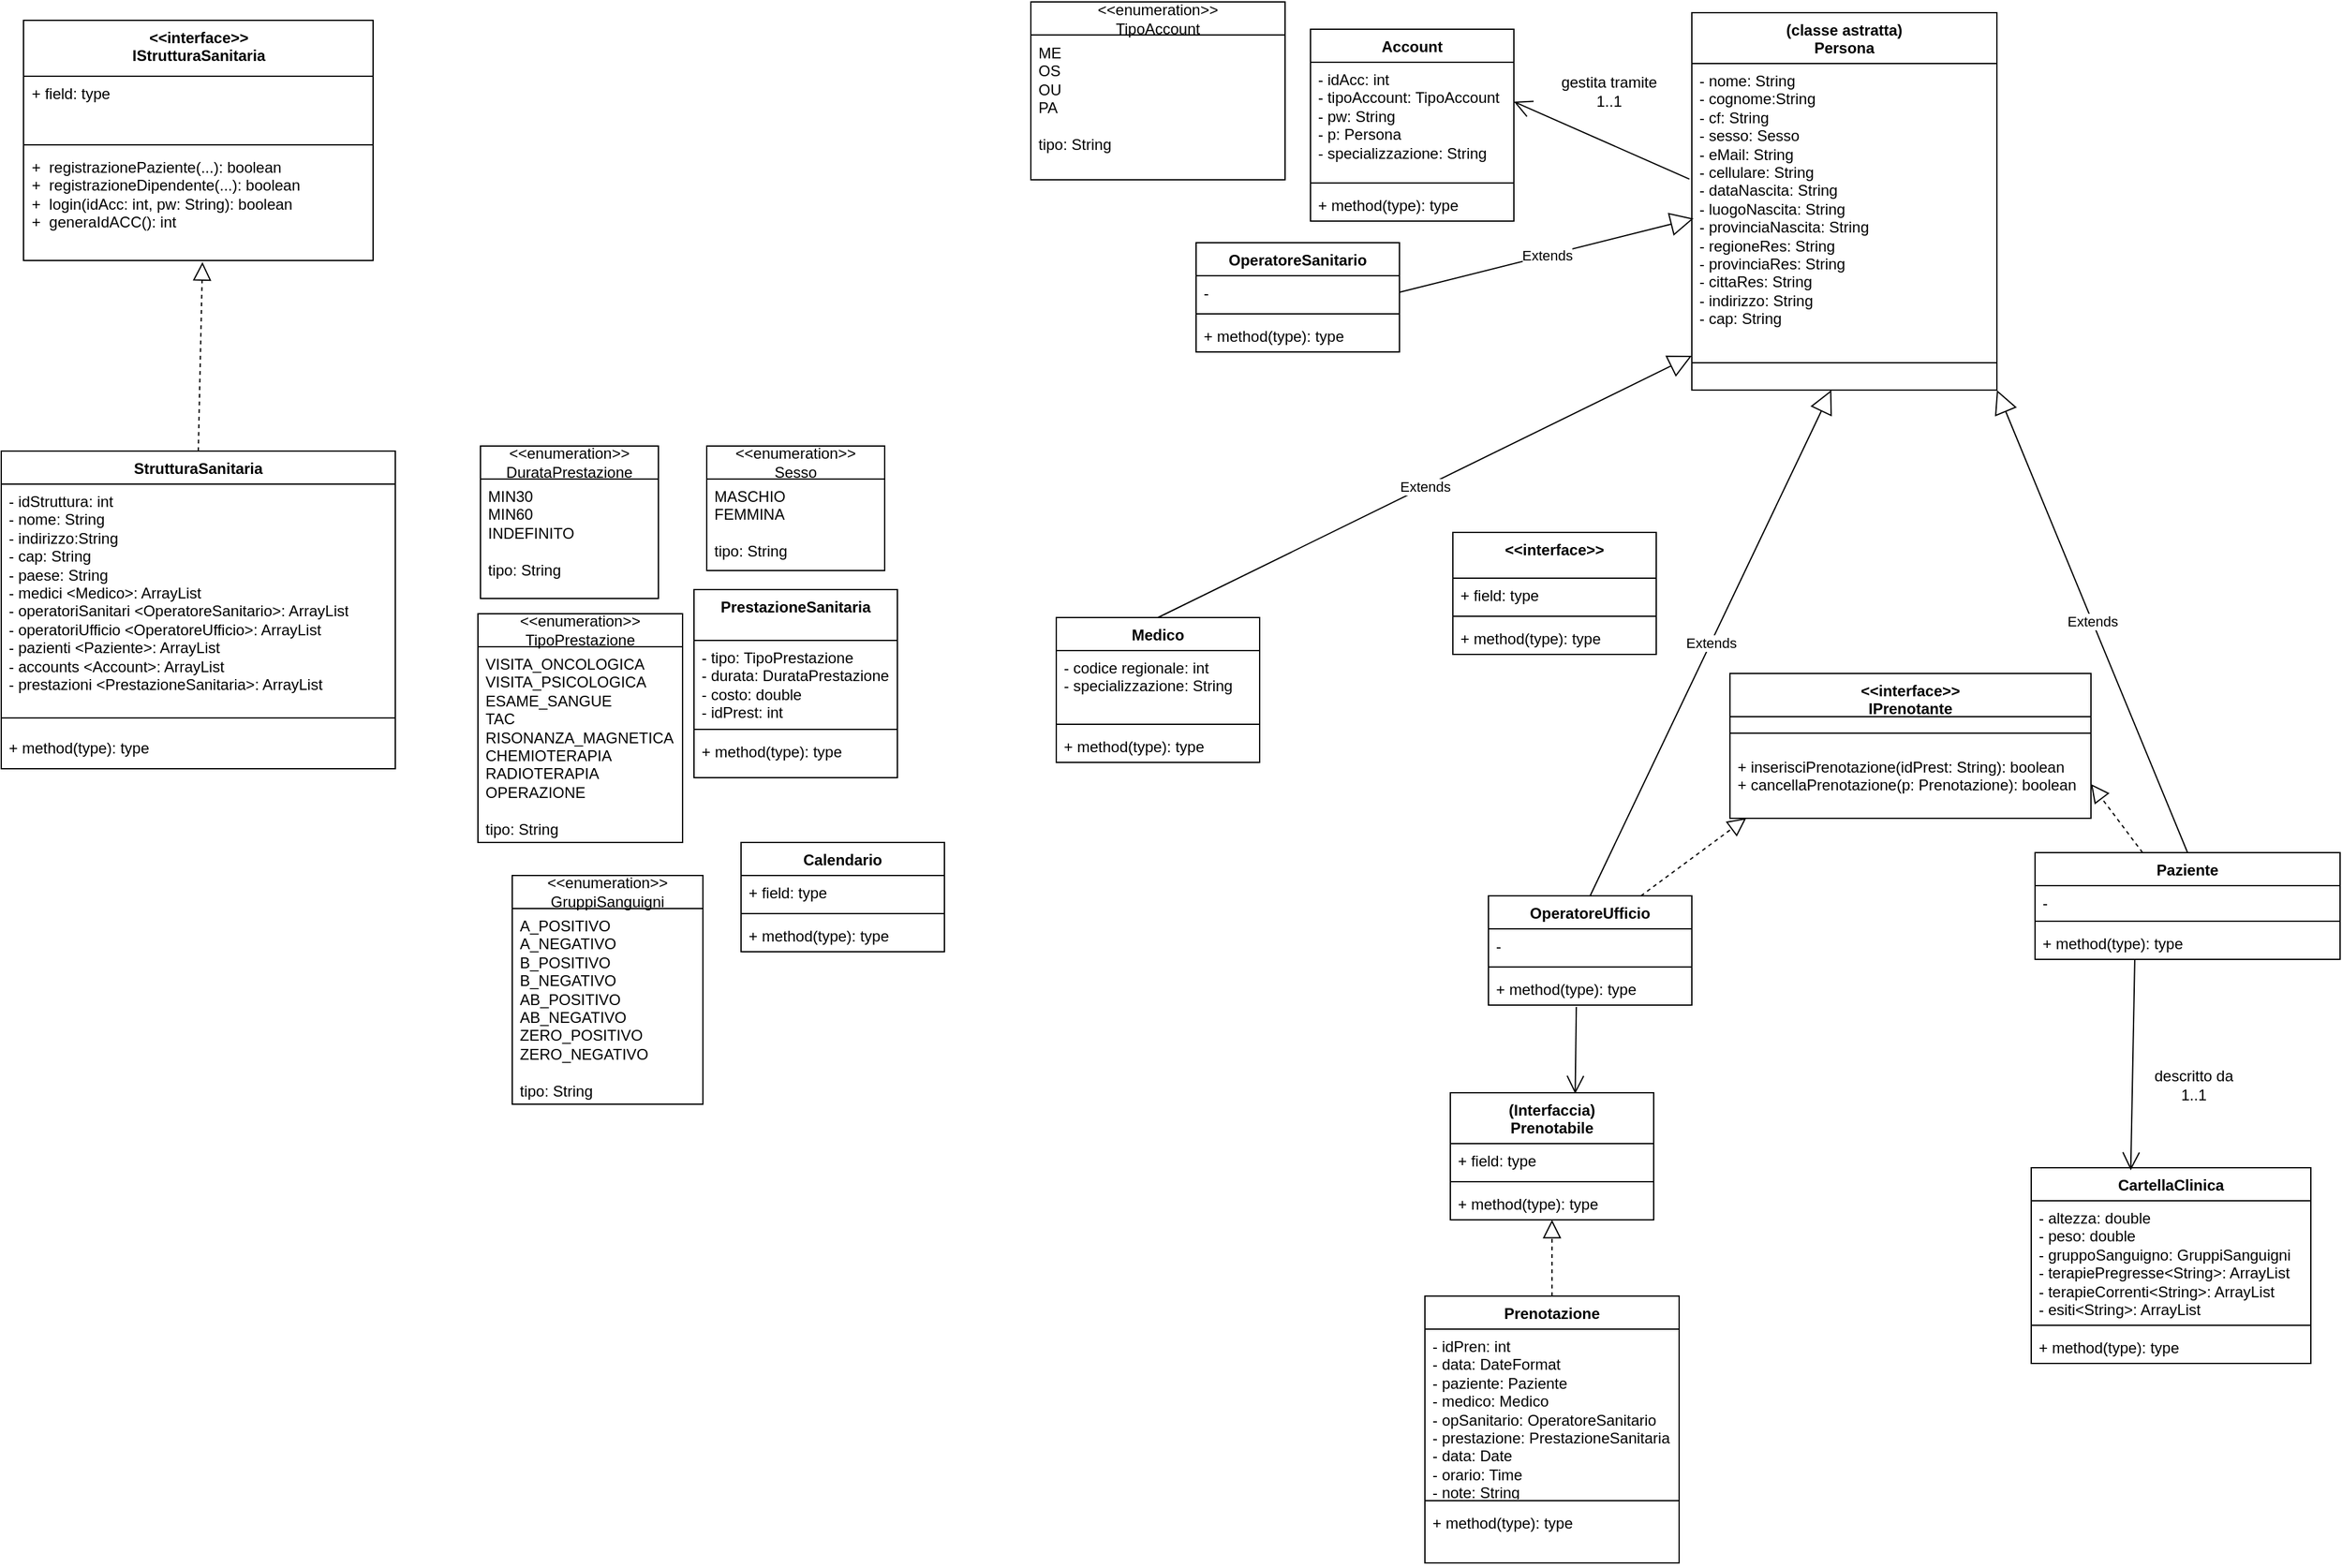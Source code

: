 <mxfile version="22.0.4" type="device">
  <diagram name="Pagina-1" id="tTlV-15hE3kfH03kpY0C">
    <mxGraphModel dx="3559" dy="1360" grid="1" gridSize="10" guides="1" tooltips="1" connect="1" arrows="1" fold="1" page="1" pageScale="1" pageWidth="1169" pageHeight="827" math="0" shadow="0">
      <root>
        <mxCell id="0" />
        <mxCell id="1" parent="0" />
        <mxCell id="g1Nb5lCBtKVe93ydb6f9-2" value="(classe astratta)&lt;br&gt;Persona" style="swimlane;fontStyle=1;align=center;verticalAlign=top;childLayout=stackLayout;horizontal=1;startSize=40;horizontalStack=0;resizeParent=1;resizeParentMax=0;resizeLast=0;collapsible=1;marginBottom=0;whiteSpace=wrap;html=1;" parent="1" vertex="1">
          <mxGeometry x="610" y="20" width="240" height="297" as="geometry">
            <mxRectangle x="330" y="240" width="130" height="40" as="alternateBounds" />
          </mxGeometry>
        </mxCell>
        <mxCell id="g1Nb5lCBtKVe93ydb6f9-3" value="- nome: String&lt;br&gt;- cognome:String&lt;br&gt;- cf: String&lt;br&gt;- sesso: Sesso&lt;br&gt;- eMail: String&lt;br&gt;- cellulare: String&lt;br&gt;- dataNascita: String&lt;br&gt;- luogoNascita: String&lt;br&gt;- provinciaNascita: String&lt;br&gt;- regioneRes: String&lt;br&gt;- provinciaRes: String&lt;br&gt;- cittaRes: String&lt;br&gt;- indirizzo: String&lt;br&gt;- cap: String" style="text;strokeColor=none;fillColor=none;align=left;verticalAlign=top;spacingLeft=4;spacingRight=4;overflow=hidden;rotatable=0;points=[[0,0.5],[1,0.5]];portConstraint=eastwest;whiteSpace=wrap;html=1;" parent="g1Nb5lCBtKVe93ydb6f9-2" vertex="1">
          <mxGeometry y="40" width="240" height="214" as="geometry" />
        </mxCell>
        <mxCell id="g1Nb5lCBtKVe93ydb6f9-4" value="" style="line;strokeWidth=1;fillColor=none;align=left;verticalAlign=middle;spacingTop=-1;spacingLeft=3;spacingRight=3;rotatable=0;labelPosition=right;points=[];portConstraint=eastwest;strokeColor=inherit;" parent="g1Nb5lCBtKVe93ydb6f9-2" vertex="1">
          <mxGeometry y="254" width="240" height="43" as="geometry" />
        </mxCell>
        <mxCell id="g1Nb5lCBtKVe93ydb6f9-6" value="Medico" style="swimlane;fontStyle=1;align=center;verticalAlign=top;childLayout=stackLayout;horizontal=1;startSize=26;horizontalStack=0;resizeParent=1;resizeParentMax=0;resizeLast=0;collapsible=1;marginBottom=0;whiteSpace=wrap;html=1;" parent="1" vertex="1">
          <mxGeometry x="110" y="496" width="160" height="114" as="geometry" />
        </mxCell>
        <mxCell id="g1Nb5lCBtKVe93ydb6f9-7" value="- codice regionale: int&lt;br&gt;- specializzazione: String" style="text;strokeColor=none;fillColor=none;align=left;verticalAlign=top;spacingLeft=4;spacingRight=4;overflow=hidden;rotatable=0;points=[[0,0.5],[1,0.5]];portConstraint=eastwest;whiteSpace=wrap;html=1;" parent="g1Nb5lCBtKVe93ydb6f9-6" vertex="1">
          <mxGeometry y="26" width="160" height="54" as="geometry" />
        </mxCell>
        <mxCell id="g1Nb5lCBtKVe93ydb6f9-8" value="" style="line;strokeWidth=1;fillColor=none;align=left;verticalAlign=middle;spacingTop=-1;spacingLeft=3;spacingRight=3;rotatable=0;labelPosition=right;points=[];portConstraint=eastwest;strokeColor=inherit;" parent="g1Nb5lCBtKVe93ydb6f9-6" vertex="1">
          <mxGeometry y="80" width="160" height="8" as="geometry" />
        </mxCell>
        <mxCell id="g1Nb5lCBtKVe93ydb6f9-9" value="+ method(type): type" style="text;strokeColor=none;fillColor=none;align=left;verticalAlign=top;spacingLeft=4;spacingRight=4;overflow=hidden;rotatable=0;points=[[0,0.5],[1,0.5]];portConstraint=eastwest;whiteSpace=wrap;html=1;" parent="g1Nb5lCBtKVe93ydb6f9-6" vertex="1">
          <mxGeometry y="88" width="160" height="26" as="geometry" />
        </mxCell>
        <mxCell id="g1Nb5lCBtKVe93ydb6f9-10" value="OperatoreUfficio" style="swimlane;fontStyle=1;align=center;verticalAlign=top;childLayout=stackLayout;horizontal=1;startSize=26;horizontalStack=0;resizeParent=1;resizeParentMax=0;resizeLast=0;collapsible=1;marginBottom=0;whiteSpace=wrap;html=1;" parent="1" vertex="1">
          <mxGeometry x="450" y="715" width="160" height="86" as="geometry" />
        </mxCell>
        <mxCell id="g1Nb5lCBtKVe93ydb6f9-11" value="-&amp;nbsp;" style="text;strokeColor=none;fillColor=none;align=left;verticalAlign=top;spacingLeft=4;spacingRight=4;overflow=hidden;rotatable=0;points=[[0,0.5],[1,0.5]];portConstraint=eastwest;whiteSpace=wrap;html=1;" parent="g1Nb5lCBtKVe93ydb6f9-10" vertex="1">
          <mxGeometry y="26" width="160" height="26" as="geometry" />
        </mxCell>
        <mxCell id="g1Nb5lCBtKVe93ydb6f9-12" value="" style="line;strokeWidth=1;fillColor=none;align=left;verticalAlign=middle;spacingTop=-1;spacingLeft=3;spacingRight=3;rotatable=0;labelPosition=right;points=[];portConstraint=eastwest;strokeColor=inherit;" parent="g1Nb5lCBtKVe93ydb6f9-10" vertex="1">
          <mxGeometry y="52" width="160" height="8" as="geometry" />
        </mxCell>
        <mxCell id="g1Nb5lCBtKVe93ydb6f9-13" value="+ method(type): type" style="text;strokeColor=none;fillColor=none;align=left;verticalAlign=top;spacingLeft=4;spacingRight=4;overflow=hidden;rotatable=0;points=[[0,0.5],[1,0.5]];portConstraint=eastwest;whiteSpace=wrap;html=1;" parent="g1Nb5lCBtKVe93ydb6f9-10" vertex="1">
          <mxGeometry y="60" width="160" height="26" as="geometry" />
        </mxCell>
        <mxCell id="g1Nb5lCBtKVe93ydb6f9-14" value="Paziente" style="swimlane;fontStyle=1;align=center;verticalAlign=top;childLayout=stackLayout;horizontal=1;startSize=26;horizontalStack=0;resizeParent=1;resizeParentMax=0;resizeLast=0;collapsible=1;marginBottom=0;whiteSpace=wrap;html=1;" parent="1" vertex="1">
          <mxGeometry x="880" y="681" width="240" height="84" as="geometry" />
        </mxCell>
        <mxCell id="g1Nb5lCBtKVe93ydb6f9-15" value="-" style="text;strokeColor=none;fillColor=none;align=left;verticalAlign=top;spacingLeft=4;spacingRight=4;overflow=hidden;rotatable=0;points=[[0,0.5],[1,0.5]];portConstraint=eastwest;whiteSpace=wrap;html=1;" parent="g1Nb5lCBtKVe93ydb6f9-14" vertex="1">
          <mxGeometry y="26" width="240" height="24" as="geometry" />
        </mxCell>
        <mxCell id="g1Nb5lCBtKVe93ydb6f9-16" value="" style="line;strokeWidth=1;fillColor=none;align=left;verticalAlign=middle;spacingTop=-1;spacingLeft=3;spacingRight=3;rotatable=0;labelPosition=right;points=[];portConstraint=eastwest;strokeColor=inherit;" parent="g1Nb5lCBtKVe93ydb6f9-14" vertex="1">
          <mxGeometry y="50" width="240" height="8" as="geometry" />
        </mxCell>
        <mxCell id="g1Nb5lCBtKVe93ydb6f9-17" value="+ method(type): type" style="text;strokeColor=none;fillColor=none;align=left;verticalAlign=top;spacingLeft=4;spacingRight=4;overflow=hidden;rotatable=0;points=[[0,0.5],[1,0.5]];portConstraint=eastwest;whiteSpace=wrap;html=1;" parent="g1Nb5lCBtKVe93ydb6f9-14" vertex="1">
          <mxGeometry y="58" width="240" height="26" as="geometry" />
        </mxCell>
        <mxCell id="g1Nb5lCBtKVe93ydb6f9-18" value="CartellaClinica" style="swimlane;fontStyle=1;align=center;verticalAlign=top;childLayout=stackLayout;horizontal=1;startSize=26;horizontalStack=0;resizeParent=1;resizeParentMax=0;resizeLast=0;collapsible=1;marginBottom=0;whiteSpace=wrap;html=1;" parent="1" vertex="1">
          <mxGeometry x="877" y="929" width="220" height="154" as="geometry" />
        </mxCell>
        <mxCell id="g1Nb5lCBtKVe93ydb6f9-19" value="- altezza: double&lt;br style=&quot;border-color: var(--border-color);&quot;&gt;- peso: double&lt;br style=&quot;border-color: var(--border-color);&quot;&gt;- gruppoSanguigno: GruppiSanguigni&lt;br style=&quot;border-color: var(--border-color);&quot;&gt;- terapiePregresse&amp;lt;String&amp;gt;: ArrayList&lt;br style=&quot;border-color: var(--border-color);&quot;&gt;- terapieCorrenti&amp;lt;String&amp;gt;: ArrayList&lt;br&gt;- esiti&amp;lt;String&amp;gt;: ArrayList" style="text;strokeColor=none;fillColor=none;align=left;verticalAlign=top;spacingLeft=4;spacingRight=4;overflow=hidden;rotatable=0;points=[[0,0.5],[1,0.5]];portConstraint=eastwest;whiteSpace=wrap;html=1;" parent="g1Nb5lCBtKVe93ydb6f9-18" vertex="1">
          <mxGeometry y="26" width="220" height="94" as="geometry" />
        </mxCell>
        <mxCell id="g1Nb5lCBtKVe93ydb6f9-20" value="" style="line;strokeWidth=1;fillColor=none;align=left;verticalAlign=middle;spacingTop=-1;spacingLeft=3;spacingRight=3;rotatable=0;labelPosition=right;points=[];portConstraint=eastwest;strokeColor=inherit;" parent="g1Nb5lCBtKVe93ydb6f9-18" vertex="1">
          <mxGeometry y="120" width="220" height="8" as="geometry" />
        </mxCell>
        <mxCell id="g1Nb5lCBtKVe93ydb6f9-21" value="+ method(type): type" style="text;strokeColor=none;fillColor=none;align=left;verticalAlign=top;spacingLeft=4;spacingRight=4;overflow=hidden;rotatable=0;points=[[0,0.5],[1,0.5]];portConstraint=eastwest;whiteSpace=wrap;html=1;" parent="g1Nb5lCBtKVe93ydb6f9-18" vertex="1">
          <mxGeometry y="128" width="220" height="26" as="geometry" />
        </mxCell>
        <mxCell id="g1Nb5lCBtKVe93ydb6f9-25" value="Extends" style="endArrow=block;endSize=16;endFill=0;html=1;rounded=0;exitX=0.5;exitY=0;exitDx=0;exitDy=0;" parent="1" source="g1Nb5lCBtKVe93ydb6f9-10" target="g1Nb5lCBtKVe93ydb6f9-4" edge="1">
          <mxGeometry width="160" relative="1" as="geometry">
            <mxPoint x="580" y="443" as="sourcePoint" />
            <mxPoint x="771.04" y="352.242" as="targetPoint" />
          </mxGeometry>
        </mxCell>
        <mxCell id="g1Nb5lCBtKVe93ydb6f9-27" value="Extends" style="endArrow=block;endSize=16;endFill=0;html=1;rounded=0;exitX=0.5;exitY=0;exitDx=0;exitDy=0;" parent="1" source="g1Nb5lCBtKVe93ydb6f9-6" edge="1">
          <mxGeometry width="160" relative="1" as="geometry">
            <mxPoint x="580" y="243" as="sourcePoint" />
            <mxPoint x="610" y="290" as="targetPoint" />
          </mxGeometry>
        </mxCell>
        <mxCell id="g1Nb5lCBtKVe93ydb6f9-28" value="Extends" style="endArrow=block;endSize=16;endFill=0;html=1;rounded=0;entryX=1;entryY=1;entryDx=0;entryDy=0;exitX=0.5;exitY=0;exitDx=0;exitDy=0;" parent="1" source="g1Nb5lCBtKVe93ydb6f9-14" target="g1Nb5lCBtKVe93ydb6f9-2" edge="1">
          <mxGeometry width="160" relative="1" as="geometry">
            <mxPoint x="580" y="243" as="sourcePoint" />
            <mxPoint x="850.24" y="351.054" as="targetPoint" />
          </mxGeometry>
        </mxCell>
        <mxCell id="g1Nb5lCBtKVe93ydb6f9-38" value="" style="endArrow=open;endFill=1;endSize=12;html=1;rounded=0;entryX=0.356;entryY=0.013;entryDx=0;entryDy=0;entryPerimeter=0;exitX=0.327;exitY=0.981;exitDx=0;exitDy=0;exitPerimeter=0;" parent="1" source="g1Nb5lCBtKVe93ydb6f9-17" target="g1Nb5lCBtKVe93ydb6f9-18" edge="1">
          <mxGeometry width="160" relative="1" as="geometry">
            <mxPoint x="958" y="480" as="sourcePoint" />
            <mxPoint x="960" y="600" as="targetPoint" />
            <Array as="points" />
          </mxGeometry>
        </mxCell>
        <mxCell id="g1Nb5lCBtKVe93ydb6f9-39" value="descritto da&lt;br&gt;1..1" style="text;strokeColor=none;align=center;fillColor=none;html=1;verticalAlign=middle;whiteSpace=wrap;rounded=0;movable=1;resizable=1;rotatable=1;deletable=1;editable=1;locked=0;connectable=1;" parent="1" vertex="1">
          <mxGeometry x="970" y="849" width="70" height="30" as="geometry" />
        </mxCell>
        <mxCell id="g1Nb5lCBtKVe93ydb6f9-40" value="Calendario" style="swimlane;fontStyle=1;align=center;verticalAlign=top;childLayout=stackLayout;horizontal=1;startSize=26;horizontalStack=0;resizeParent=1;resizeParentMax=0;resizeLast=0;collapsible=1;marginBottom=0;whiteSpace=wrap;html=1;" parent="1" vertex="1">
          <mxGeometry x="-138" y="673" width="160" height="86" as="geometry" />
        </mxCell>
        <mxCell id="g1Nb5lCBtKVe93ydb6f9-41" value="+ field: type" style="text;strokeColor=none;fillColor=none;align=left;verticalAlign=top;spacingLeft=4;spacingRight=4;overflow=hidden;rotatable=0;points=[[0,0.5],[1,0.5]];portConstraint=eastwest;whiteSpace=wrap;html=1;" parent="g1Nb5lCBtKVe93ydb6f9-40" vertex="1">
          <mxGeometry y="26" width="160" height="26" as="geometry" />
        </mxCell>
        <mxCell id="g1Nb5lCBtKVe93ydb6f9-42" value="" style="line;strokeWidth=1;fillColor=none;align=left;verticalAlign=middle;spacingTop=-1;spacingLeft=3;spacingRight=3;rotatable=0;labelPosition=right;points=[];portConstraint=eastwest;strokeColor=inherit;" parent="g1Nb5lCBtKVe93ydb6f9-40" vertex="1">
          <mxGeometry y="52" width="160" height="8" as="geometry" />
        </mxCell>
        <mxCell id="g1Nb5lCBtKVe93ydb6f9-43" value="+ method(type): type" style="text;strokeColor=none;fillColor=none;align=left;verticalAlign=top;spacingLeft=4;spacingRight=4;overflow=hidden;rotatable=0;points=[[0,0.5],[1,0.5]];portConstraint=eastwest;whiteSpace=wrap;html=1;" parent="g1Nb5lCBtKVe93ydb6f9-40" vertex="1">
          <mxGeometry y="60" width="160" height="26" as="geometry" />
        </mxCell>
        <mxCell id="g1Nb5lCBtKVe93ydb6f9-44" value="Account" style="swimlane;fontStyle=1;align=center;verticalAlign=top;childLayout=stackLayout;horizontal=1;startSize=26;horizontalStack=0;resizeParent=1;resizeParentMax=0;resizeLast=0;collapsible=1;marginBottom=0;whiteSpace=wrap;html=1;" parent="1" vertex="1">
          <mxGeometry x="310" y="33" width="160" height="151" as="geometry" />
        </mxCell>
        <mxCell id="g1Nb5lCBtKVe93ydb6f9-45" value="- idAcc: int&lt;br&gt;- tipoAccount: TipoAccount&lt;br&gt;- pw: String&lt;br&gt;- p: Persona&lt;br&gt;- specializzazione: String" style="text;strokeColor=none;fillColor=none;align=left;verticalAlign=top;spacingLeft=4;spacingRight=4;overflow=hidden;rotatable=0;points=[[0,0.5],[1,0.5]];portConstraint=eastwest;whiteSpace=wrap;html=1;" parent="g1Nb5lCBtKVe93ydb6f9-44" vertex="1">
          <mxGeometry y="26" width="160" height="91" as="geometry" />
        </mxCell>
        <mxCell id="g1Nb5lCBtKVe93ydb6f9-46" value="" style="line;strokeWidth=1;fillColor=none;align=left;verticalAlign=middle;spacingTop=-1;spacingLeft=3;spacingRight=3;rotatable=0;labelPosition=right;points=[];portConstraint=eastwest;strokeColor=inherit;" parent="g1Nb5lCBtKVe93ydb6f9-44" vertex="1">
          <mxGeometry y="117" width="160" height="8" as="geometry" />
        </mxCell>
        <mxCell id="g1Nb5lCBtKVe93ydb6f9-47" value="+ method(type): type" style="text;strokeColor=none;fillColor=none;align=left;verticalAlign=top;spacingLeft=4;spacingRight=4;overflow=hidden;rotatable=0;points=[[0,0.5],[1,0.5]];portConstraint=eastwest;whiteSpace=wrap;html=1;" parent="g1Nb5lCBtKVe93ydb6f9-44" vertex="1">
          <mxGeometry y="125" width="160" height="26" as="geometry" />
        </mxCell>
        <mxCell id="g1Nb5lCBtKVe93ydb6f9-53" value="&amp;lt;&amp;lt;enumeration&amp;gt;&amp;gt;&lt;br&gt;TipoAccount" style="swimlane;fontStyle=0;childLayout=stackLayout;horizontal=1;startSize=26;fillColor=none;horizontalStack=0;resizeParent=1;resizeParentMax=0;resizeLast=0;collapsible=1;marginBottom=0;whiteSpace=wrap;html=1;" parent="1" vertex="1">
          <mxGeometry x="90" y="11.5" width="200" height="140" as="geometry" />
        </mxCell>
        <mxCell id="g1Nb5lCBtKVe93ydb6f9-54" value="ME&lt;br&gt;OS&lt;br&gt;OU&lt;br&gt;PA&lt;br&gt;&lt;br&gt;tipo: String" style="text;strokeColor=none;fillColor=none;align=left;verticalAlign=top;spacingLeft=4;spacingRight=4;overflow=hidden;rotatable=0;points=[[0,0.5],[1,0.5]];portConstraint=eastwest;whiteSpace=wrap;html=1;" parent="g1Nb5lCBtKVe93ydb6f9-53" vertex="1">
          <mxGeometry y="26" width="200" height="114" as="geometry" />
        </mxCell>
        <mxCell id="g1Nb5lCBtKVe93ydb6f9-60" value="OperatoreSanitario" style="swimlane;fontStyle=1;align=center;verticalAlign=top;childLayout=stackLayout;horizontal=1;startSize=26;horizontalStack=0;resizeParent=1;resizeParentMax=0;resizeLast=0;collapsible=1;marginBottom=0;whiteSpace=wrap;html=1;" parent="1" vertex="1">
          <mxGeometry x="220" y="201" width="160" height="86" as="geometry" />
        </mxCell>
        <mxCell id="g1Nb5lCBtKVe93ydb6f9-61" value="-&amp;nbsp;" style="text;strokeColor=none;fillColor=none;align=left;verticalAlign=top;spacingLeft=4;spacingRight=4;overflow=hidden;rotatable=0;points=[[0,0.5],[1,0.5]];portConstraint=eastwest;whiteSpace=wrap;html=1;" parent="g1Nb5lCBtKVe93ydb6f9-60" vertex="1">
          <mxGeometry y="26" width="160" height="26" as="geometry" />
        </mxCell>
        <mxCell id="g1Nb5lCBtKVe93ydb6f9-62" value="" style="line;strokeWidth=1;fillColor=none;align=left;verticalAlign=middle;spacingTop=-1;spacingLeft=3;spacingRight=3;rotatable=0;labelPosition=right;points=[];portConstraint=eastwest;strokeColor=inherit;" parent="g1Nb5lCBtKVe93ydb6f9-60" vertex="1">
          <mxGeometry y="52" width="160" height="8" as="geometry" />
        </mxCell>
        <mxCell id="g1Nb5lCBtKVe93ydb6f9-63" value="+ method(type): type" style="text;strokeColor=none;fillColor=none;align=left;verticalAlign=top;spacingLeft=4;spacingRight=4;overflow=hidden;rotatable=0;points=[[0,0.5],[1,0.5]];portConstraint=eastwest;whiteSpace=wrap;html=1;" parent="g1Nb5lCBtKVe93ydb6f9-60" vertex="1">
          <mxGeometry y="60" width="160" height="26" as="geometry" />
        </mxCell>
        <mxCell id="g1Nb5lCBtKVe93ydb6f9-64" value="Extends" style="endArrow=block;endSize=16;endFill=0;html=1;rounded=0;exitX=1;exitY=0.5;exitDx=0;exitDy=0;entryX=0.006;entryY=0.57;entryDx=0;entryDy=0;entryPerimeter=0;" parent="1" source="g1Nb5lCBtKVe93ydb6f9-61" target="g1Nb5lCBtKVe93ydb6f9-3" edge="1">
          <mxGeometry width="160" relative="1" as="geometry">
            <mxPoint x="580" y="393" as="sourcePoint" />
            <mxPoint x="740" y="393" as="targetPoint" />
          </mxGeometry>
        </mxCell>
        <mxCell id="0tCYUlRIdNbkmeOcHSWN-1" value="StrutturaSanitaria" style="swimlane;fontStyle=1;align=center;verticalAlign=top;childLayout=stackLayout;horizontal=1;startSize=26;horizontalStack=0;resizeParent=1;resizeParentMax=0;resizeLast=0;collapsible=1;marginBottom=0;whiteSpace=wrap;html=1;" parent="1" vertex="1">
          <mxGeometry x="-720" y="365" width="310" height="250" as="geometry" />
        </mxCell>
        <mxCell id="0tCYUlRIdNbkmeOcHSWN-2" value="- idStruttura: int&lt;br&gt;- nome: String&lt;br&gt;- indirizzo:String&lt;br style=&quot;border-color: var(--border-color);&quot;&gt;- cap: String&lt;br style=&quot;border-color: var(--border-color);&quot;&gt;- paese: String&lt;br style=&quot;border-color: var(--border-color);&quot;&gt;- medici &amp;lt;Medico&amp;gt;: ArrayList&lt;br&gt;- operatoriSanitari &amp;lt;OperatoreSanitario&amp;gt;: ArrayList&lt;br&gt;- operatoriUfficio &amp;lt;OperatoreUfficio&amp;gt;: ArrayList&lt;br style=&quot;border-color: var(--border-color);&quot;&gt;- pazienti &amp;lt;Paziente&amp;gt;: ArrayList&lt;br&gt;- accounts &amp;lt;Account&amp;gt;: ArrayList&lt;br&gt;- prestazioni &amp;lt;PrestazioneSanitaria&amp;gt;: ArrayList" style="text;strokeColor=none;fillColor=none;align=left;verticalAlign=top;spacingLeft=4;spacingRight=4;overflow=hidden;rotatable=0;points=[[0,0.5],[1,0.5]];portConstraint=eastwest;whiteSpace=wrap;html=1;" parent="0tCYUlRIdNbkmeOcHSWN-1" vertex="1">
          <mxGeometry y="26" width="310" height="174" as="geometry" />
        </mxCell>
        <mxCell id="0tCYUlRIdNbkmeOcHSWN-3" value="" style="line;strokeWidth=1;fillColor=none;align=left;verticalAlign=middle;spacingTop=-1;spacingLeft=3;spacingRight=3;rotatable=0;labelPosition=right;points=[];portConstraint=eastwest;strokeColor=inherit;" parent="0tCYUlRIdNbkmeOcHSWN-1" vertex="1">
          <mxGeometry y="200" width="310" height="20" as="geometry" />
        </mxCell>
        <mxCell id="0tCYUlRIdNbkmeOcHSWN-4" value="+ method(type): type" style="text;strokeColor=none;fillColor=none;align=left;verticalAlign=top;spacingLeft=4;spacingRight=4;overflow=hidden;rotatable=0;points=[[0,0.5],[1,0.5]];portConstraint=eastwest;whiteSpace=wrap;html=1;" parent="0tCYUlRIdNbkmeOcHSWN-1" vertex="1">
          <mxGeometry y="220" width="310" height="30" as="geometry" />
        </mxCell>
        <mxCell id="YFgaOOmtuvlqPeZKEsqO-2" value="gestita tramite&lt;br&gt;1..1" style="text;strokeColor=none;align=center;fillColor=none;html=1;verticalAlign=middle;whiteSpace=wrap;rounded=0;movable=1;resizable=1;rotatable=1;deletable=1;editable=1;locked=0;connectable=1;" parent="1" vertex="1">
          <mxGeometry x="504.5" y="60" width="80" height="43" as="geometry" />
        </mxCell>
        <mxCell id="S9uYEwCPuYJvi0e9tJX_-17" value="PrestazioneSanitaria" style="swimlane;fontStyle=1;align=center;verticalAlign=top;childLayout=stackLayout;horizontal=1;startSize=40;horizontalStack=0;resizeParent=1;resizeParentMax=0;resizeLast=0;collapsible=1;marginBottom=0;whiteSpace=wrap;html=1;" parent="1" vertex="1">
          <mxGeometry x="-175" y="474" width="160" height="148" as="geometry" />
        </mxCell>
        <mxCell id="S9uYEwCPuYJvi0e9tJX_-18" value="- tipo: TipoPrestazione&lt;br&gt;- durata: DurataPrestazione&lt;br&gt;- costo: double&lt;br&gt;- idPrest: int" style="text;strokeColor=none;fillColor=none;align=left;verticalAlign=top;spacingLeft=4;spacingRight=4;overflow=hidden;rotatable=0;points=[[0,0.5],[1,0.5]];portConstraint=eastwest;whiteSpace=wrap;html=1;" parent="S9uYEwCPuYJvi0e9tJX_-17" vertex="1">
          <mxGeometry y="40" width="160" height="66" as="geometry" />
        </mxCell>
        <mxCell id="S9uYEwCPuYJvi0e9tJX_-19" value="" style="line;strokeWidth=1;fillColor=none;align=left;verticalAlign=middle;spacingTop=-1;spacingLeft=3;spacingRight=3;rotatable=0;labelPosition=right;points=[];portConstraint=eastwest;strokeColor=inherit;" parent="S9uYEwCPuYJvi0e9tJX_-17" vertex="1">
          <mxGeometry y="106" width="160" height="8" as="geometry" />
        </mxCell>
        <mxCell id="S9uYEwCPuYJvi0e9tJX_-20" value="+ method(type): type" style="text;strokeColor=none;fillColor=none;align=left;verticalAlign=top;spacingLeft=4;spacingRight=4;overflow=hidden;rotatable=0;points=[[0,0.5],[1,0.5]];portConstraint=eastwest;whiteSpace=wrap;html=1;" parent="S9uYEwCPuYJvi0e9tJX_-17" vertex="1">
          <mxGeometry y="114" width="160" height="34" as="geometry" />
        </mxCell>
        <mxCell id="S9uYEwCPuYJvi0e9tJX_-23" value="" style="endArrow=open;endFill=1;endSize=12;html=1;rounded=0;exitX=-0.008;exitY=0.425;exitDx=0;exitDy=0;exitPerimeter=0;" parent="1" source="g1Nb5lCBtKVe93ydb6f9-3" edge="1">
          <mxGeometry width="160" relative="1" as="geometry">
            <mxPoint x="520" y="51" as="sourcePoint" />
            <mxPoint x="470" y="90" as="targetPoint" />
            <Array as="points">
              <mxPoint x="470" y="90" />
            </Array>
          </mxGeometry>
        </mxCell>
        <mxCell id="S9uYEwCPuYJvi0e9tJX_-24" value="&amp;lt;&amp;lt;enumeration&amp;gt;&amp;gt;&lt;br style=&quot;border-color: var(--border-color);&quot;&gt;DurataPrestazione" style="swimlane;fontStyle=0;childLayout=stackLayout;horizontal=1;startSize=26;fillColor=none;horizontalStack=0;resizeParent=1;resizeParentMax=0;resizeLast=0;collapsible=1;marginBottom=0;whiteSpace=wrap;html=1;" parent="1" vertex="1">
          <mxGeometry x="-343" y="361" width="140" height="120" as="geometry" />
        </mxCell>
        <mxCell id="S9uYEwCPuYJvi0e9tJX_-27" value="MIN30&lt;br&gt;MIN60&lt;br&gt;INDEFINITO&lt;br&gt;&lt;br&gt;tipo: String" style="text;strokeColor=none;fillColor=none;align=left;verticalAlign=top;spacingLeft=4;spacingRight=4;overflow=hidden;rotatable=0;points=[[0,0.5],[1,0.5]];portConstraint=eastwest;whiteSpace=wrap;html=1;" parent="S9uYEwCPuYJvi0e9tJX_-24" vertex="1">
          <mxGeometry y="26" width="140" height="94" as="geometry" />
        </mxCell>
        <mxCell id="S9uYEwCPuYJvi0e9tJX_-29" value="&amp;lt;&amp;lt;enumeration&amp;gt;&amp;gt;&lt;br style=&quot;border-color: var(--border-color);&quot;&gt;TipoPrestazione" style="swimlane;fontStyle=0;childLayout=stackLayout;horizontal=1;startSize=26;fillColor=none;horizontalStack=0;resizeParent=1;resizeParentMax=0;resizeLast=0;collapsible=1;marginBottom=0;whiteSpace=wrap;html=1;" parent="1" vertex="1">
          <mxGeometry x="-345" y="493" width="161" height="180" as="geometry" />
        </mxCell>
        <mxCell id="S9uYEwCPuYJvi0e9tJX_-32" value="VISITA_ONCOLOGICA&lt;br&gt;VISITA_PSICOLOGICA&lt;br&gt;ESAME_SANGUE&lt;br&gt;TAC&lt;br&gt;RISONANZA_MAGNETICA&lt;br&gt;CHEMIOTERAPIA&lt;br&gt;RADIOTERAPIA&lt;br&gt;OPERAZIONE&lt;br&gt;&lt;br&gt;tipo: String" style="text;strokeColor=none;fillColor=none;align=left;verticalAlign=top;spacingLeft=4;spacingRight=4;overflow=hidden;rotatable=0;points=[[0,0.5],[1,0.5]];portConstraint=eastwest;whiteSpace=wrap;html=1;" parent="S9uYEwCPuYJvi0e9tJX_-29" vertex="1">
          <mxGeometry y="26" width="161" height="154" as="geometry" />
        </mxCell>
        <mxCell id="S9uYEwCPuYJvi0e9tJX_-38" value="Prenotazione" style="swimlane;fontStyle=1;align=center;verticalAlign=top;childLayout=stackLayout;horizontal=1;startSize=26;horizontalStack=0;resizeParent=1;resizeParentMax=0;resizeLast=0;collapsible=1;marginBottom=0;whiteSpace=wrap;html=1;" parent="1" vertex="1">
          <mxGeometry x="400" y="1030" width="200" height="210" as="geometry" />
        </mxCell>
        <mxCell id="S9uYEwCPuYJvi0e9tJX_-39" value="- idPren: int&lt;br&gt;- data: DateFormat&lt;br&gt;- paziente: Paziente&lt;br&gt;- medico: Medico&lt;br&gt;- opSanitario: OperatoreSanitario&lt;br&gt;- prestazione: PrestazioneSanitaria&lt;br&gt;- data: Date&lt;br&gt;- orario: Time&lt;br&gt;- note: String" style="text;strokeColor=none;fillColor=none;align=left;verticalAlign=top;spacingLeft=4;spacingRight=4;overflow=hidden;rotatable=0;points=[[0,0.5],[1,0.5]];portConstraint=eastwest;whiteSpace=wrap;html=1;" parent="S9uYEwCPuYJvi0e9tJX_-38" vertex="1">
          <mxGeometry y="26" width="200" height="131" as="geometry" />
        </mxCell>
        <mxCell id="S9uYEwCPuYJvi0e9tJX_-40" value="" style="line;strokeWidth=1;fillColor=none;align=left;verticalAlign=middle;spacingTop=-1;spacingLeft=3;spacingRight=3;rotatable=0;labelPosition=right;points=[];portConstraint=eastwest;strokeColor=inherit;" parent="S9uYEwCPuYJvi0e9tJX_-38" vertex="1">
          <mxGeometry y="157" width="200" height="8" as="geometry" />
        </mxCell>
        <mxCell id="S9uYEwCPuYJvi0e9tJX_-41" value="+ method(type): type" style="text;strokeColor=none;fillColor=none;align=left;verticalAlign=top;spacingLeft=4;spacingRight=4;overflow=hidden;rotatable=0;points=[[0,0.5],[1,0.5]];portConstraint=eastwest;whiteSpace=wrap;html=1;" parent="S9uYEwCPuYJvi0e9tJX_-38" vertex="1">
          <mxGeometry y="165" width="200" height="45" as="geometry" />
        </mxCell>
        <mxCell id="DHYE0lnTIqIV2aHc_2BO-10" value="" style="endArrow=open;endFill=1;endSize=12;html=1;rounded=0;exitX=0.432;exitY=1.059;exitDx=0;exitDy=0;exitPerimeter=0;entryX=0.614;entryY=0.008;entryDx=0;entryDy=0;entryPerimeter=0;" parent="1" source="g1Nb5lCBtKVe93ydb6f9-13" target="DHYE0lnTIqIV2aHc_2BO-13" edge="1">
          <mxGeometry width="160" relative="1" as="geometry">
            <mxPoint x="750" y="520" as="sourcePoint" />
            <mxPoint x="740.0" y="550" as="targetPoint" />
          </mxGeometry>
        </mxCell>
        <mxCell id="DHYE0lnTIqIV2aHc_2BO-13" value="(Interfaccia)&lt;br&gt;Prenotabile" style="swimlane;fontStyle=1;align=center;verticalAlign=top;childLayout=stackLayout;horizontal=1;startSize=40;horizontalStack=0;resizeParent=1;resizeParentMax=0;resizeLast=0;collapsible=1;marginBottom=0;whiteSpace=wrap;html=1;" parent="1" vertex="1">
          <mxGeometry x="420" y="870" width="160" height="100" as="geometry">
            <mxRectangle x="550" y="520" width="103" height="41" as="alternateBounds" />
          </mxGeometry>
        </mxCell>
        <mxCell id="DHYE0lnTIqIV2aHc_2BO-14" value="+ field: type" style="text;strokeColor=none;fillColor=none;align=left;verticalAlign=top;spacingLeft=4;spacingRight=4;overflow=hidden;rotatable=0;points=[[0,0.5],[1,0.5]];portConstraint=eastwest;whiteSpace=wrap;html=1;" parent="DHYE0lnTIqIV2aHc_2BO-13" vertex="1">
          <mxGeometry y="40" width="160" height="26" as="geometry" />
        </mxCell>
        <mxCell id="DHYE0lnTIqIV2aHc_2BO-15" value="" style="line;strokeWidth=1;fillColor=none;align=left;verticalAlign=middle;spacingTop=-1;spacingLeft=3;spacingRight=3;rotatable=0;labelPosition=right;points=[];portConstraint=eastwest;strokeColor=inherit;" parent="DHYE0lnTIqIV2aHc_2BO-13" vertex="1">
          <mxGeometry y="66" width="160" height="8" as="geometry" />
        </mxCell>
        <mxCell id="DHYE0lnTIqIV2aHc_2BO-16" value="+ method(type): type" style="text;strokeColor=none;fillColor=none;align=left;verticalAlign=top;spacingLeft=4;spacingRight=4;overflow=hidden;rotatable=0;points=[[0,0.5],[1,0.5]];portConstraint=eastwest;whiteSpace=wrap;html=1;" parent="DHYE0lnTIqIV2aHc_2BO-13" vertex="1">
          <mxGeometry y="74" width="160" height="26" as="geometry" />
        </mxCell>
        <mxCell id="DHYE0lnTIqIV2aHc_2BO-6" value="" style="endArrow=block;dashed=1;endFill=0;endSize=12;html=1;rounded=0;exitX=0.5;exitY=0;exitDx=0;exitDy=0;" parent="1" source="S9uYEwCPuYJvi0e9tJX_-38" edge="1" target="DHYE0lnTIqIV2aHc_2BO-16">
          <mxGeometry width="160" relative="1" as="geometry">
            <mxPoint x="440" y="663.98" as="sourcePoint" />
            <mxPoint x="550" y="620" as="targetPoint" />
          </mxGeometry>
        </mxCell>
        <mxCell id="J-svBzyEzqCDzh5n9F-d-1" value="&amp;lt;&amp;lt;interface&amp;gt;&amp;gt;&lt;br&gt;IPrenotante" style="swimlane;fontStyle=1;align=center;verticalAlign=top;childLayout=stackLayout;horizontal=1;startSize=34;horizontalStack=0;resizeParent=1;resizeParentMax=0;resizeLast=0;collapsible=1;marginBottom=0;whiteSpace=wrap;html=1;" vertex="1" parent="1">
          <mxGeometry x="640" y="540" width="284" height="114" as="geometry" />
        </mxCell>
        <mxCell id="J-svBzyEzqCDzh5n9F-d-3" value="" style="line;strokeWidth=1;fillColor=none;align=left;verticalAlign=middle;spacingTop=-1;spacingLeft=3;spacingRight=3;rotatable=0;labelPosition=right;points=[];portConstraint=eastwest;strokeColor=inherit;" vertex="1" parent="J-svBzyEzqCDzh5n9F-d-1">
          <mxGeometry y="34" width="284" height="26" as="geometry" />
        </mxCell>
        <mxCell id="J-svBzyEzqCDzh5n9F-d-4" value="+ inserisciPrenotazione(idPrest: String): boolean&lt;br&gt;+ cancellaPrenotazione(p: Prenotazione): boolean" style="text;strokeColor=none;fillColor=none;align=left;verticalAlign=top;spacingLeft=4;spacingRight=4;overflow=hidden;rotatable=0;points=[[0,0.5],[1,0.5]];portConstraint=eastwest;whiteSpace=wrap;html=1;" vertex="1" parent="J-svBzyEzqCDzh5n9F-d-1">
          <mxGeometry y="60" width="284" height="54" as="geometry" />
        </mxCell>
        <mxCell id="J-svBzyEzqCDzh5n9F-d-5" value="" style="endArrow=block;dashed=1;endFill=0;endSize=12;html=1;rounded=0;exitX=0.75;exitY=0;exitDx=0;exitDy=0;entryX=0.045;entryY=0.997;entryDx=0;entryDy=0;entryPerimeter=0;" edge="1" parent="1" source="g1Nb5lCBtKVe93ydb6f9-10" target="J-svBzyEzqCDzh5n9F-d-4">
          <mxGeometry width="160" relative="1" as="geometry">
            <mxPoint x="963" y="493" as="sourcePoint" />
            <mxPoint x="971" y="414" as="targetPoint" />
          </mxGeometry>
        </mxCell>
        <mxCell id="J-svBzyEzqCDzh5n9F-d-6" value="" style="endArrow=block;dashed=1;endFill=0;endSize=12;html=1;rounded=0;exitX=0.25;exitY=0;exitDx=0;exitDy=0;entryX=1;entryY=0.5;entryDx=0;entryDy=0;" edge="1" parent="1" target="J-svBzyEzqCDzh5n9F-d-4">
          <mxGeometry width="160" relative="1" as="geometry">
            <mxPoint x="964.62" y="681" as="sourcePoint" />
            <mxPoint x="924" y="646" as="targetPoint" />
          </mxGeometry>
        </mxCell>
        <mxCell id="J-svBzyEzqCDzh5n9F-d-7" value="&amp;lt;&amp;lt;interface&amp;gt;&amp;gt;&lt;br&gt;" style="swimlane;fontStyle=1;align=center;verticalAlign=top;childLayout=stackLayout;horizontal=1;startSize=36;horizontalStack=0;resizeParent=1;resizeParentMax=0;resizeLast=0;collapsible=1;marginBottom=0;whiteSpace=wrap;html=1;" vertex="1" parent="1">
          <mxGeometry x="422" y="429" width="160" height="96" as="geometry" />
        </mxCell>
        <mxCell id="J-svBzyEzqCDzh5n9F-d-8" value="+ field: type" style="text;strokeColor=none;fillColor=none;align=left;verticalAlign=top;spacingLeft=4;spacingRight=4;overflow=hidden;rotatable=0;points=[[0,0.5],[1,0.5]];portConstraint=eastwest;whiteSpace=wrap;html=1;" vertex="1" parent="J-svBzyEzqCDzh5n9F-d-7">
          <mxGeometry y="36" width="160" height="26" as="geometry" />
        </mxCell>
        <mxCell id="J-svBzyEzqCDzh5n9F-d-9" value="" style="line;strokeWidth=1;fillColor=none;align=left;verticalAlign=middle;spacingTop=-1;spacingLeft=3;spacingRight=3;rotatable=0;labelPosition=right;points=[];portConstraint=eastwest;strokeColor=inherit;" vertex="1" parent="J-svBzyEzqCDzh5n9F-d-7">
          <mxGeometry y="62" width="160" height="8" as="geometry" />
        </mxCell>
        <mxCell id="J-svBzyEzqCDzh5n9F-d-10" value="+ method(type): type" style="text;strokeColor=none;fillColor=none;align=left;verticalAlign=top;spacingLeft=4;spacingRight=4;overflow=hidden;rotatable=0;points=[[0,0.5],[1,0.5]];portConstraint=eastwest;whiteSpace=wrap;html=1;" vertex="1" parent="J-svBzyEzqCDzh5n9F-d-7">
          <mxGeometry y="70" width="160" height="26" as="geometry" />
        </mxCell>
        <mxCell id="J-svBzyEzqCDzh5n9F-d-11" value="&amp;lt;&amp;lt;enumeration&amp;gt;&amp;gt;&lt;br style=&quot;border-color: var(--border-color);&quot;&gt;Sesso" style="swimlane;fontStyle=0;childLayout=stackLayout;horizontal=1;startSize=26;fillColor=none;horizontalStack=0;resizeParent=1;resizeParentMax=0;resizeLast=0;collapsible=1;marginBottom=0;whiteSpace=wrap;html=1;" vertex="1" parent="1">
          <mxGeometry x="-165" y="361" width="140" height="98" as="geometry" />
        </mxCell>
        <mxCell id="J-svBzyEzqCDzh5n9F-d-12" value="MASCHIO&lt;br&gt;FEMMINA&lt;br&gt;&lt;br&gt;tipo: String" style="text;strokeColor=none;fillColor=none;align=left;verticalAlign=top;spacingLeft=4;spacingRight=4;overflow=hidden;rotatable=0;points=[[0,0.5],[1,0.5]];portConstraint=eastwest;whiteSpace=wrap;html=1;" vertex="1" parent="J-svBzyEzqCDzh5n9F-d-11">
          <mxGeometry y="26" width="140" height="72" as="geometry" />
        </mxCell>
        <mxCell id="J-svBzyEzqCDzh5n9F-d-17" value="&amp;lt;&amp;lt;enumeration&amp;gt;&amp;gt;&lt;br style=&quot;border-color: var(--border-color);&quot;&gt;GruppiSanguigni" style="swimlane;fontStyle=0;childLayout=stackLayout;horizontal=1;startSize=26;fillColor=none;horizontalStack=0;resizeParent=1;resizeParentMax=0;resizeLast=0;collapsible=1;marginBottom=0;whiteSpace=wrap;html=1;" vertex="1" parent="1">
          <mxGeometry x="-318" y="699" width="150" height="180" as="geometry" />
        </mxCell>
        <mxCell id="J-svBzyEzqCDzh5n9F-d-18" value="A_POSITIVO&lt;br&gt;A_NEGATIVO&lt;br&gt;B_POSITIVO&lt;br&gt;B_NEGATIVO&lt;br&gt;AB_POSITIVO&lt;br&gt;AB_NEGATIVO&lt;br&gt;ZERO_POSITIVO&lt;br&gt;ZERO_NEGATIVO&lt;br&gt;&lt;br&gt;tipo: String" style="text;strokeColor=none;fillColor=none;align=left;verticalAlign=top;spacingLeft=4;spacingRight=4;overflow=hidden;rotatable=0;points=[[0,0.5],[1,0.5]];portConstraint=eastwest;whiteSpace=wrap;html=1;" vertex="1" parent="J-svBzyEzqCDzh5n9F-d-17">
          <mxGeometry y="26" width="150" height="154" as="geometry" />
        </mxCell>
        <mxCell id="J-svBzyEzqCDzh5n9F-d-19" value="&amp;lt;&amp;lt;interface&amp;gt;&amp;gt;&lt;br&gt;IStrutturaSanitaria" style="swimlane;fontStyle=1;align=center;verticalAlign=top;childLayout=stackLayout;horizontal=1;startSize=44;horizontalStack=0;resizeParent=1;resizeParentMax=0;resizeLast=0;collapsible=1;marginBottom=0;whiteSpace=wrap;html=1;" vertex="1" parent="1">
          <mxGeometry x="-702.5" y="26" width="275" height="189" as="geometry" />
        </mxCell>
        <mxCell id="J-svBzyEzqCDzh5n9F-d-20" value="+ field: type" style="text;strokeColor=none;fillColor=none;align=left;verticalAlign=top;spacingLeft=4;spacingRight=4;overflow=hidden;rotatable=0;points=[[0,0.5],[1,0.5]];portConstraint=eastwest;whiteSpace=wrap;html=1;" vertex="1" parent="J-svBzyEzqCDzh5n9F-d-19">
          <mxGeometry y="44" width="275" height="50" as="geometry" />
        </mxCell>
        <mxCell id="J-svBzyEzqCDzh5n9F-d-21" value="" style="line;strokeWidth=1;fillColor=none;align=left;verticalAlign=middle;spacingTop=-1;spacingLeft=3;spacingRight=3;rotatable=0;labelPosition=right;points=[];portConstraint=eastwest;strokeColor=inherit;" vertex="1" parent="J-svBzyEzqCDzh5n9F-d-19">
          <mxGeometry y="94" width="275" height="8" as="geometry" />
        </mxCell>
        <mxCell id="J-svBzyEzqCDzh5n9F-d-22" value="+&amp;nbsp; registrazionePaziente(...): boolean&lt;br&gt;+&amp;nbsp; registrazioneDipendente(...): boolean&lt;br&gt;+&amp;nbsp; login(idAcc: int, pw: String): boolean&lt;br&gt;+&amp;nbsp; generaIdACC(): int" style="text;strokeColor=none;fillColor=none;align=left;verticalAlign=top;spacingLeft=4;spacingRight=4;overflow=hidden;rotatable=0;points=[[0,0.5],[1,0.5]];portConstraint=eastwest;whiteSpace=wrap;html=1;" vertex="1" parent="J-svBzyEzqCDzh5n9F-d-19">
          <mxGeometry y="102" width="275" height="87" as="geometry" />
        </mxCell>
        <mxCell id="J-svBzyEzqCDzh5n9F-d-23" value="" style="endArrow=block;dashed=1;endFill=0;endSize=12;html=1;rounded=0;exitX=0.5;exitY=0;exitDx=0;exitDy=0;entryX=0.512;entryY=1.015;entryDx=0;entryDy=0;entryPerimeter=0;" edge="1" parent="1" source="0tCYUlRIdNbkmeOcHSWN-1" target="J-svBzyEzqCDzh5n9F-d-22">
          <mxGeometry width="160" relative="1" as="geometry">
            <mxPoint x="-335" y="187" as="sourcePoint" />
            <mxPoint x="-175" y="187" as="targetPoint" />
          </mxGeometry>
        </mxCell>
      </root>
    </mxGraphModel>
  </diagram>
</mxfile>
